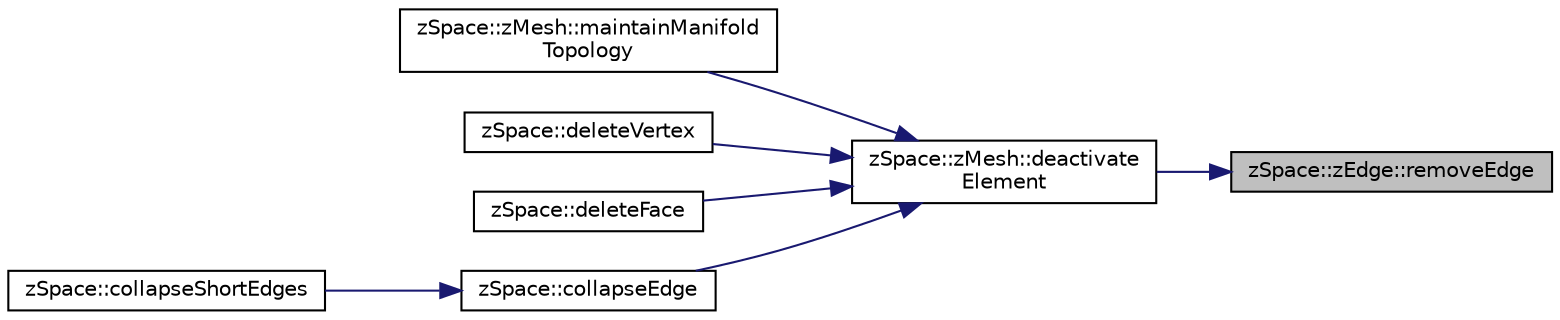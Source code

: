 digraph "zSpace::zEdge::removeEdge"
{
 // LATEX_PDF_SIZE
  edge [fontname="Helvetica",fontsize="10",labelfontname="Helvetica",labelfontsize="10"];
  node [fontname="Helvetica",fontsize="10",shape=record];
  rankdir="RL";
  Node520 [label="zSpace::zEdge::removeEdge",height=0.2,width=0.4,color="black", fillcolor="grey75", style="filled", fontcolor="black",tooltip="This method makes the pointer of the current and symmetry zEdge to null."];
  Node520 -> Node521 [dir="back",color="midnightblue",fontsize="10",style="solid",fontname="Helvetica"];
  Node521 [label="zSpace::zMesh::deactivate\lElement",height=0.2,width=0.4,color="black", fillcolor="white", style="filled",URL="$classz_space_1_1z_mesh.html#aea35829fdb54f511f93cef10c85da66c",tooltip="This method deactivates the input elements from the array connected with the input type."];
  Node521 -> Node522 [dir="back",color="midnightblue",fontsize="10",style="solid",fontname="Helvetica"];
  Node522 [label="zSpace::zMesh::maintainManifold\lTopology",height=0.2,width=0.4,color="black", fillcolor="white", style="filled",URL="$classz_space_1_1z_mesh.html#ae66609043bee62d706443ac5dc47304f",tooltip="This method cleans up the mesh to maintain manifolod topology."];
  Node521 -> Node523 [dir="back",color="midnightblue",fontsize="10",style="solid",fontname="Helvetica"];
  Node523 [label="zSpace::deleteVertex",height=0.2,width=0.4,color="black", fillcolor="white", style="filled",URL="$group__z_mesh_modifiers.html#ga20644ac4933b8ae055b0eb47a9df8420",tooltip="This method deletes the mesh vertex given by the input vertex index."];
  Node521 -> Node524 [dir="back",color="midnightblue",fontsize="10",style="solid",fontname="Helvetica"];
  Node524 [label="zSpace::deleteFace",height=0.2,width=0.4,color="black", fillcolor="white", style="filled",URL="$group__z_mesh_modifiers.html#ga24ab0fcd418ba91e387838fdc4711787",tooltip="This method deletes the mesh face given by the input face index."];
  Node521 -> Node525 [dir="back",color="midnightblue",fontsize="10",style="solid",fontname="Helvetica"];
  Node525 [label="zSpace::collapseEdge",height=0.2,width=0.4,color="black", fillcolor="white", style="filled",URL="$group__z_mesh_modifiers.html#ga77533a4e95924fa8c030ba013eef1ec6",tooltip="This method collapses an edge into a vertex."];
  Node525 -> Node526 [dir="back",color="midnightblue",fontsize="10",style="solid",fontname="Helvetica"];
  Node526 [label="zSpace::collapseShortEdges",height=0.2,width=0.4,color="black", fillcolor="white", style="filled",URL="$group__z_mesh_modifiers.html#ga14350e97740cec4f835125fb286fc071",tooltip="This method collapses an edge shorter than the given minimum edge length value if the collapsing does..."];
}
